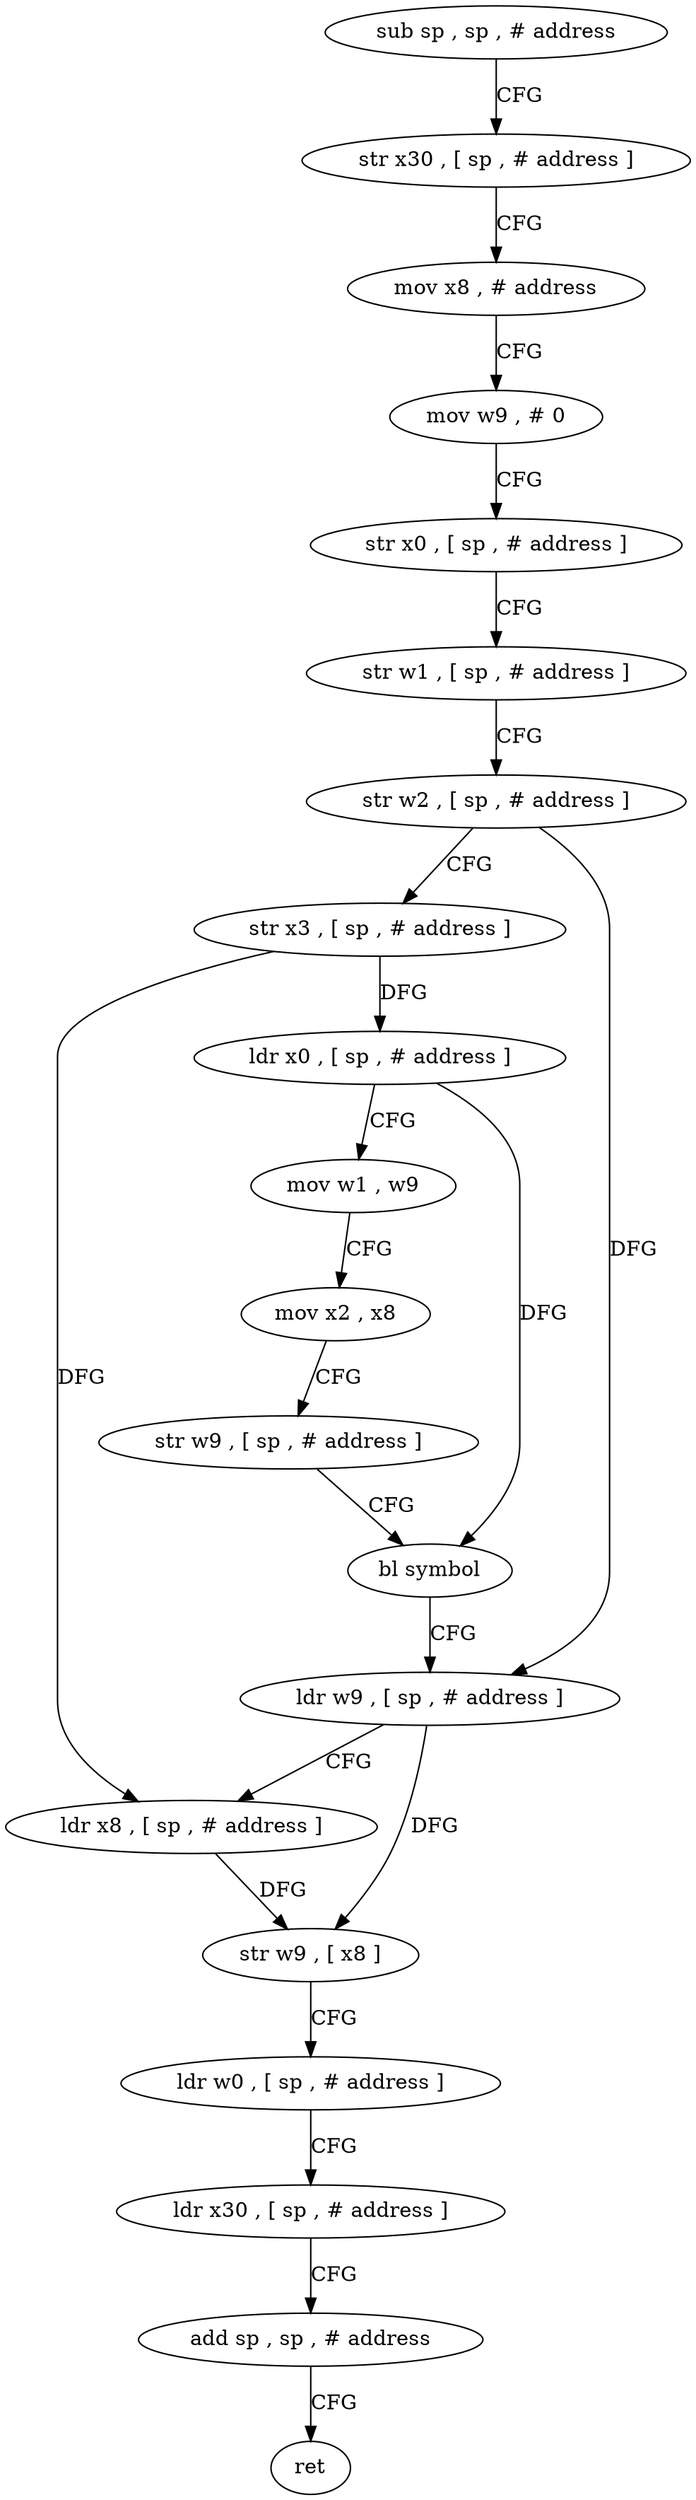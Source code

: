 digraph "func" {
"4310672" [label = "sub sp , sp , # address" ]
"4310676" [label = "str x30 , [ sp , # address ]" ]
"4310680" [label = "mov x8 , # address" ]
"4310684" [label = "mov w9 , # 0" ]
"4310688" [label = "str x0 , [ sp , # address ]" ]
"4310692" [label = "str w1 , [ sp , # address ]" ]
"4310696" [label = "str w2 , [ sp , # address ]" ]
"4310700" [label = "str x3 , [ sp , # address ]" ]
"4310704" [label = "ldr x0 , [ sp , # address ]" ]
"4310708" [label = "mov w1 , w9" ]
"4310712" [label = "mov x2 , x8" ]
"4310716" [label = "str w9 , [ sp , # address ]" ]
"4310720" [label = "bl symbol" ]
"4310724" [label = "ldr w9 , [ sp , # address ]" ]
"4310728" [label = "ldr x8 , [ sp , # address ]" ]
"4310732" [label = "str w9 , [ x8 ]" ]
"4310736" [label = "ldr w0 , [ sp , # address ]" ]
"4310740" [label = "ldr x30 , [ sp , # address ]" ]
"4310744" [label = "add sp , sp , # address" ]
"4310748" [label = "ret" ]
"4310672" -> "4310676" [ label = "CFG" ]
"4310676" -> "4310680" [ label = "CFG" ]
"4310680" -> "4310684" [ label = "CFG" ]
"4310684" -> "4310688" [ label = "CFG" ]
"4310688" -> "4310692" [ label = "CFG" ]
"4310692" -> "4310696" [ label = "CFG" ]
"4310696" -> "4310700" [ label = "CFG" ]
"4310696" -> "4310724" [ label = "DFG" ]
"4310700" -> "4310704" [ label = "DFG" ]
"4310700" -> "4310728" [ label = "DFG" ]
"4310704" -> "4310708" [ label = "CFG" ]
"4310704" -> "4310720" [ label = "DFG" ]
"4310708" -> "4310712" [ label = "CFG" ]
"4310712" -> "4310716" [ label = "CFG" ]
"4310716" -> "4310720" [ label = "CFG" ]
"4310720" -> "4310724" [ label = "CFG" ]
"4310724" -> "4310728" [ label = "CFG" ]
"4310724" -> "4310732" [ label = "DFG" ]
"4310728" -> "4310732" [ label = "DFG" ]
"4310732" -> "4310736" [ label = "CFG" ]
"4310736" -> "4310740" [ label = "CFG" ]
"4310740" -> "4310744" [ label = "CFG" ]
"4310744" -> "4310748" [ label = "CFG" ]
}
